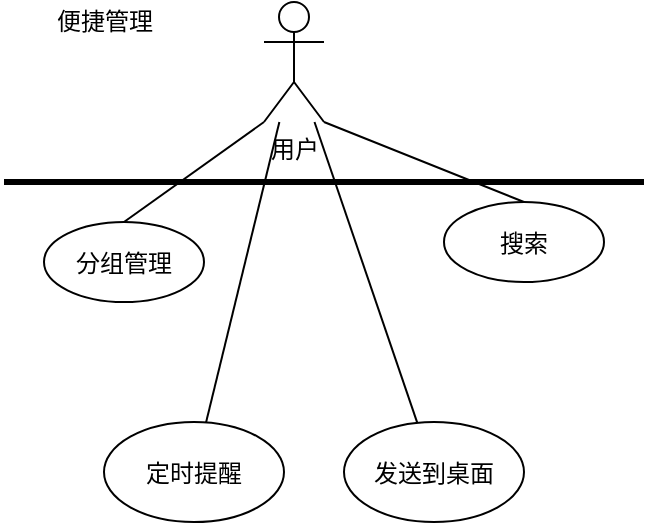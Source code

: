 <mxfile>
    <diagram id="0zfhdByB7R_Y-H1BKY-e" name="第 1 页">
        <mxGraphModel dx="480" dy="147" grid="1" gridSize="10" guides="1" tooltips="1" connect="1" arrows="1" fold="1" page="1" pageScale="1" pageWidth="827" pageHeight="1169" math="0" shadow="0">
            <root>
                <mxCell id="0"/>
                <mxCell id="1" parent="0"/>
                <mxCell id="2" value="用户" style="shape=umlActor;verticalLabelPosition=bottom;verticalAlign=top;html=1;" vertex="1" parent="1">
                    <mxGeometry x="370" y="10" width="30" height="60" as="geometry"/>
                </mxCell>
                <mxCell id="3" value="分组管理" style="ellipse;" vertex="1" parent="1">
                    <mxGeometry x="260" y="120" width="80" height="40" as="geometry"/>
                </mxCell>
                <mxCell id="4" value="搜索" style="ellipse;" vertex="1" parent="1">
                    <mxGeometry x="460" y="110" width="80" height="40" as="geometry"/>
                </mxCell>
                <mxCell id="5" value="定时提醒" style="ellipse;" vertex="1" parent="1">
                    <mxGeometry x="290" y="220" width="90" height="50" as="geometry"/>
                </mxCell>
                <mxCell id="7" value="" style="endArrow=none;html=1;exitX=0.5;exitY=0;exitDx=0;exitDy=0;entryX=0;entryY=1;entryDx=0;entryDy=0;entryPerimeter=0;" edge="1" parent="1" source="3" target="2">
                    <mxGeometry width="50" height="50" relative="1" as="geometry">
                        <mxPoint x="270" y="150" as="sourcePoint"/>
                        <mxPoint x="380" y="60" as="targetPoint"/>
                    </mxGeometry>
                </mxCell>
                <mxCell id="8" value="" style="endArrow=none;html=1;entryX=1;entryY=1;entryDx=0;entryDy=0;entryPerimeter=0;exitX=0.5;exitY=0;exitDx=0;exitDy=0;" edge="1" parent="1" source="4" target="2">
                    <mxGeometry width="50" height="50" relative="1" as="geometry">
                        <mxPoint x="325" y="130" as="sourcePoint"/>
                        <mxPoint x="380" y="80" as="targetPoint"/>
                    </mxGeometry>
                </mxCell>
                <mxCell id="9" value="便捷管理" style="text;html=1;align=center;verticalAlign=middle;resizable=0;points=[];autosize=1;strokeColor=none;fillColor=none;" vertex="1" parent="1">
                    <mxGeometry x="260" y="10" width="60" height="20" as="geometry"/>
                </mxCell>
                <mxCell id="10" value="" style="endArrow=none;startArrow=none;endFill=0;startFill=0;endSize=8;html=1;verticalAlign=bottom;labelBackgroundColor=none;strokeWidth=3;" edge="1" parent="1">
                    <mxGeometry width="160" relative="1" as="geometry">
                        <mxPoint x="240" y="100" as="sourcePoint"/>
                        <mxPoint x="560.0" y="100" as="targetPoint"/>
                    </mxGeometry>
                </mxCell>
                <mxCell id="11" value="发送到桌面" style="ellipse;" vertex="1" parent="1">
                    <mxGeometry x="410" y="220" width="90" height="50" as="geometry"/>
                </mxCell>
                <mxCell id="12" value="" style="endArrow=none;html=1;" edge="1" parent="1" source="11" target="2">
                    <mxGeometry width="50" height="50" relative="1" as="geometry">
                        <mxPoint x="510" y="120" as="sourcePoint"/>
                        <mxPoint x="410" y="80" as="targetPoint"/>
                    </mxGeometry>
                </mxCell>
                <mxCell id="13" value="" style="endArrow=none;html=1;" edge="1" parent="1" source="5" target="2">
                    <mxGeometry width="50" height="50" relative="1" as="geometry">
                        <mxPoint x="520" y="130" as="sourcePoint"/>
                        <mxPoint x="385" y="120" as="targetPoint"/>
                    </mxGeometry>
                </mxCell>
            </root>
        </mxGraphModel>
    </diagram>
</mxfile>